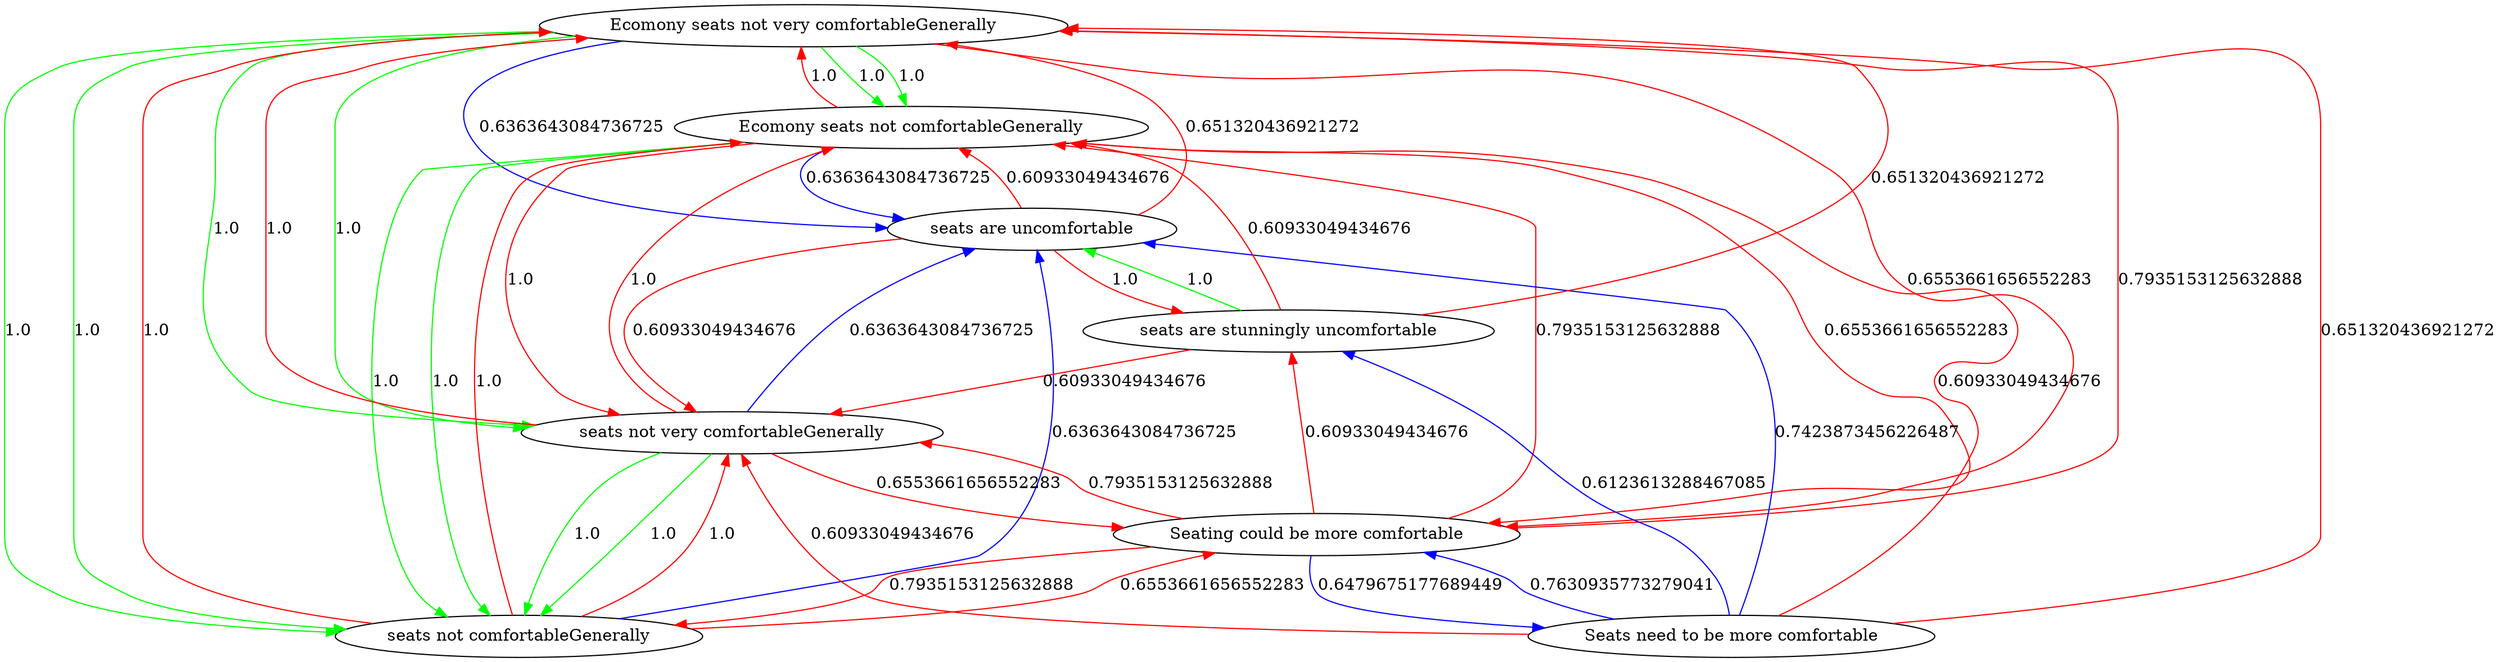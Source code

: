 digraph rawGraph {
"Ecomony seats not very comfortableGenerally";"Ecomony seats not comfortableGenerally";"seats not comfortableGenerally";"seats not very comfortableGenerally";"Seating could be more comfortable";"Seats need to be more comfortable";"seats are stunningly uncomfortable";"seats are uncomfortable";"Ecomony seats not very comfortableGenerally" -> "Ecomony seats not comfortableGenerally" [label=1.0] [color=green]
"Ecomony seats not comfortableGenerally" -> "seats not comfortableGenerally" [label=1.0] [color=green]
"Ecomony seats not very comfortableGenerally" -> "seats not very comfortableGenerally" [label=1.0] [color=green]
"seats not very comfortableGenerally" -> "seats not comfortableGenerally" [label=1.0] [color=green]
"Ecomony seats not very comfortableGenerally" -> "seats not comfortableGenerally" [label=1.0] [color=green]
"Ecomony seats not very comfortableGenerally" -> "Ecomony seats not comfortableGenerally" [label=1.0] [color=green]
"Ecomony seats not comfortableGenerally" -> "seats not comfortableGenerally" [label=1.0] [color=green]
"Ecomony seats not very comfortableGenerally" -> "seats not very comfortableGenerally" [label=1.0] [color=green]
"seats not very comfortableGenerally" -> "seats not comfortableGenerally" [label=1.0] [color=green]
"Ecomony seats not very comfortableGenerally" -> "seats not comfortableGenerally" [label=1.0] [color=green]
"Ecomony seats not comfortableGenerally" -> "Ecomony seats not very comfortableGenerally" [label=1.0] [color=red]
"Ecomony seats not comfortableGenerally" -> "seats not very comfortableGenerally" [label=1.0] [color=red]
"seats not comfortableGenerally" -> "Ecomony seats not very comfortableGenerally" [label=1.0] [color=red]
"seats not comfortableGenerally" -> "Ecomony seats not comfortableGenerally" [label=1.0] [color=red]
"seats not comfortableGenerally" -> "seats not very comfortableGenerally" [label=1.0] [color=red]
"seats not very comfortableGenerally" -> "Ecomony seats not very comfortableGenerally" [label=1.0] [color=red]
"seats not very comfortableGenerally" -> "Ecomony seats not comfortableGenerally" [label=1.0] [color=red]
"Ecomony seats not very comfortableGenerally" -> "Seating could be more comfortable" [label=0.6553661656552283] [color=red]
"Ecomony seats not comfortableGenerally" -> "Seating could be more comfortable" [label=0.6553661656552283] [color=red]
"seats not comfortableGenerally" -> "Seating could be more comfortable" [label=0.6553661656552283] [color=red]
"seats not very comfortableGenerally" -> "Seating could be more comfortable" [label=0.6553661656552283] [color=red]
"Seating could be more comfortable" -> "Ecomony seats not very comfortableGenerally" [label=0.7935153125632888] [color=red]
"Seating could be more comfortable" -> "Ecomony seats not comfortableGenerally" [label=0.7935153125632888] [color=red]
"Seating could be more comfortable" -> "seats not comfortableGenerally" [label=0.7935153125632888] [color=red]
"Seating could be more comfortable" -> "seats not very comfortableGenerally" [label=0.7935153125632888] [color=red]
"Seating could be more comfortable" -> "Seats need to be more comfortable" [label=0.6479675177689449] [color=blue]
"Seats need to be more comfortable" -> "Ecomony seats not very comfortableGenerally" [label=0.651320436921272] [color=red]
"Seats need to be more comfortable" -> "Ecomony seats not comfortableGenerally" [label=0.60933049434676] [color=red]
"Seats need to be more comfortable" -> "seats not very comfortableGenerally" [label=0.60933049434676] [color=red]
"Seats need to be more comfortable" -> "Seating could be more comfortable" [label=0.7630935773279041] [color=blue]
"seats are stunningly uncomfortable" -> "seats are uncomfortable" [label=1.0] [color=green]
"seats are uncomfortable" -> "seats are stunningly uncomfortable" [label=1.0] [color=red]
"Ecomony seats not very comfortableGenerally" -> "seats are uncomfortable" [label=0.6363643084736725] [color=blue]
"Ecomony seats not comfortableGenerally" -> "seats are uncomfortable" [label=0.6363643084736725] [color=blue]
"seats not comfortableGenerally" -> "seats are uncomfortable" [label=0.6363643084736725] [color=blue]
"seats not very comfortableGenerally" -> "seats are uncomfortable" [label=0.6363643084736725] [color=blue]
"Seating could be more comfortable" -> "seats are stunningly uncomfortable" [label=0.60933049434676] [color=red]
"Seats need to be more comfortable" -> "seats are stunningly uncomfortable" [label=0.6123613288467085] [color=blue]
"Seats need to be more comfortable" -> "seats are uncomfortable" [label=0.7423873456226487] [color=blue]
"seats are stunningly uncomfortable" -> "Ecomony seats not very comfortableGenerally" [label=0.651320436921272] [color=red]
"seats are stunningly uncomfortable" -> "Ecomony seats not comfortableGenerally" [label=0.60933049434676] [color=red]
"seats are stunningly uncomfortable" -> "seats not very comfortableGenerally" [label=0.60933049434676] [color=red]
"seats are uncomfortable" -> "Ecomony seats not very comfortableGenerally" [label=0.651320436921272] [color=red]
"seats are uncomfortable" -> "Ecomony seats not comfortableGenerally" [label=0.60933049434676] [color=red]
"seats are uncomfortable" -> "seats not very comfortableGenerally" [label=0.60933049434676] [color=red]
}